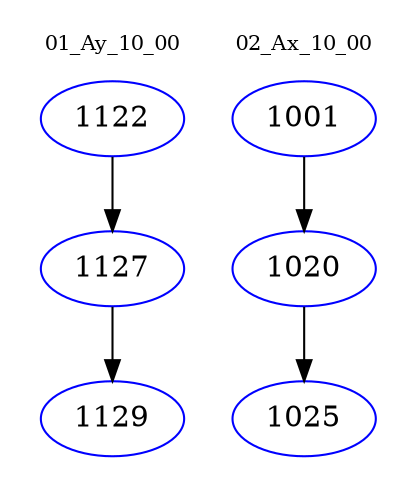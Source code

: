 digraph{
subgraph cluster_0 {
color = white
label = "01_Ay_10_00";
fontsize=10;
T0_1122 [label="1122", color="blue"]
T0_1122 -> T0_1127 [color="black"]
T0_1127 [label="1127", color="blue"]
T0_1127 -> T0_1129 [color="black"]
T0_1129 [label="1129", color="blue"]
}
subgraph cluster_1 {
color = white
label = "02_Ax_10_00";
fontsize=10;
T1_1001 [label="1001", color="blue"]
T1_1001 -> T1_1020 [color="black"]
T1_1020 [label="1020", color="blue"]
T1_1020 -> T1_1025 [color="black"]
T1_1025 [label="1025", color="blue"]
}
}
